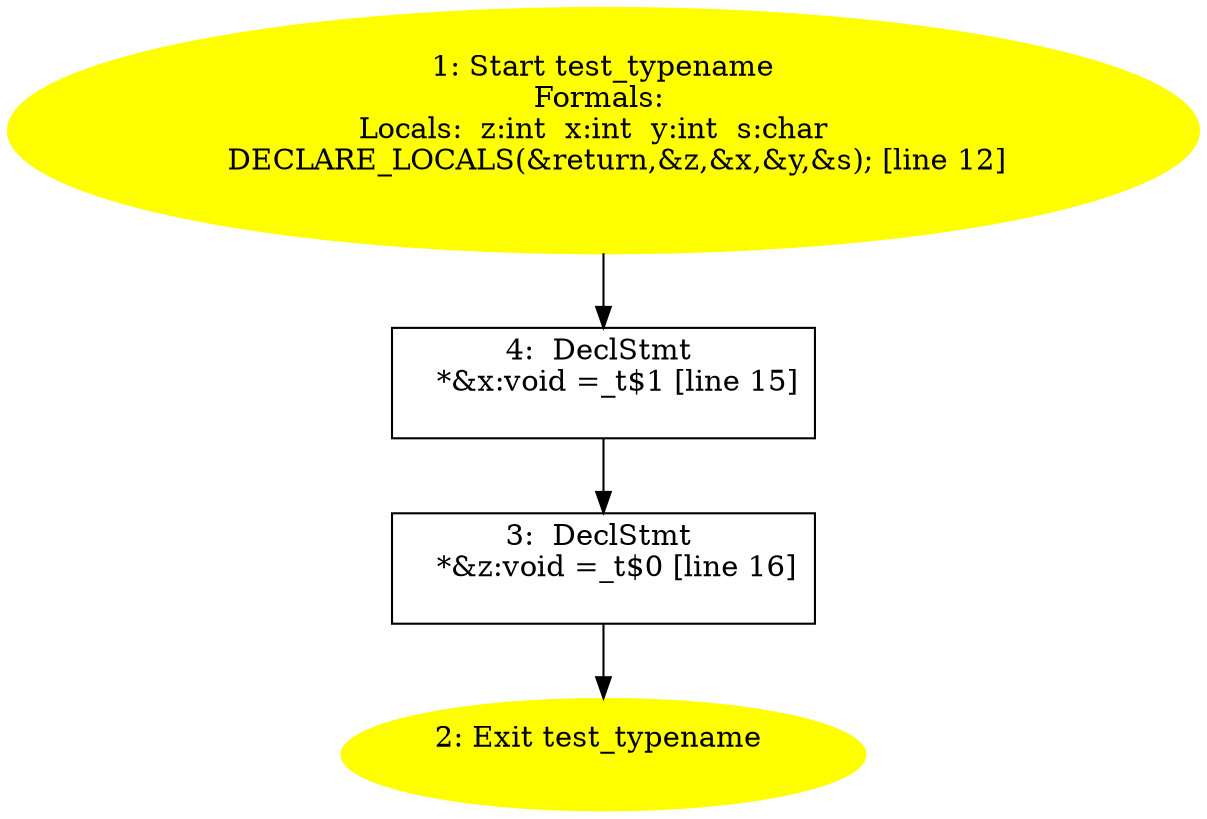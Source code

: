 /* @generated */
digraph iCFG {
"test_typename.b2359812ef4a83b4e2638a11e6c522b3_4" [label="4:  DeclStmt \n   *&x:void =_t$1 [line 15]\n " shape="box"]
	

	 "test_typename.b2359812ef4a83b4e2638a11e6c522b3_4" -> "test_typename.b2359812ef4a83b4e2638a11e6c522b3_3" ;
"test_typename.b2359812ef4a83b4e2638a11e6c522b3_3" [label="3:  DeclStmt \n   *&z:void =_t$0 [line 16]\n " shape="box"]
	

	 "test_typename.b2359812ef4a83b4e2638a11e6c522b3_3" -> "test_typename.b2359812ef4a83b4e2638a11e6c522b3_2" ;
"test_typename.b2359812ef4a83b4e2638a11e6c522b3_2" [label="2: Exit test_typename \n  " color=yellow style=filled]
	

"test_typename.b2359812ef4a83b4e2638a11e6c522b3_1" [label="1: Start test_typename\nFormals: \nLocals:  z:int  x:int  y:int  s:char  \n   DECLARE_LOCALS(&return,&z,&x,&y,&s); [line 12]\n " color=yellow style=filled]
	

	 "test_typename.b2359812ef4a83b4e2638a11e6c522b3_1" -> "test_typename.b2359812ef4a83b4e2638a11e6c522b3_4" ;
}

